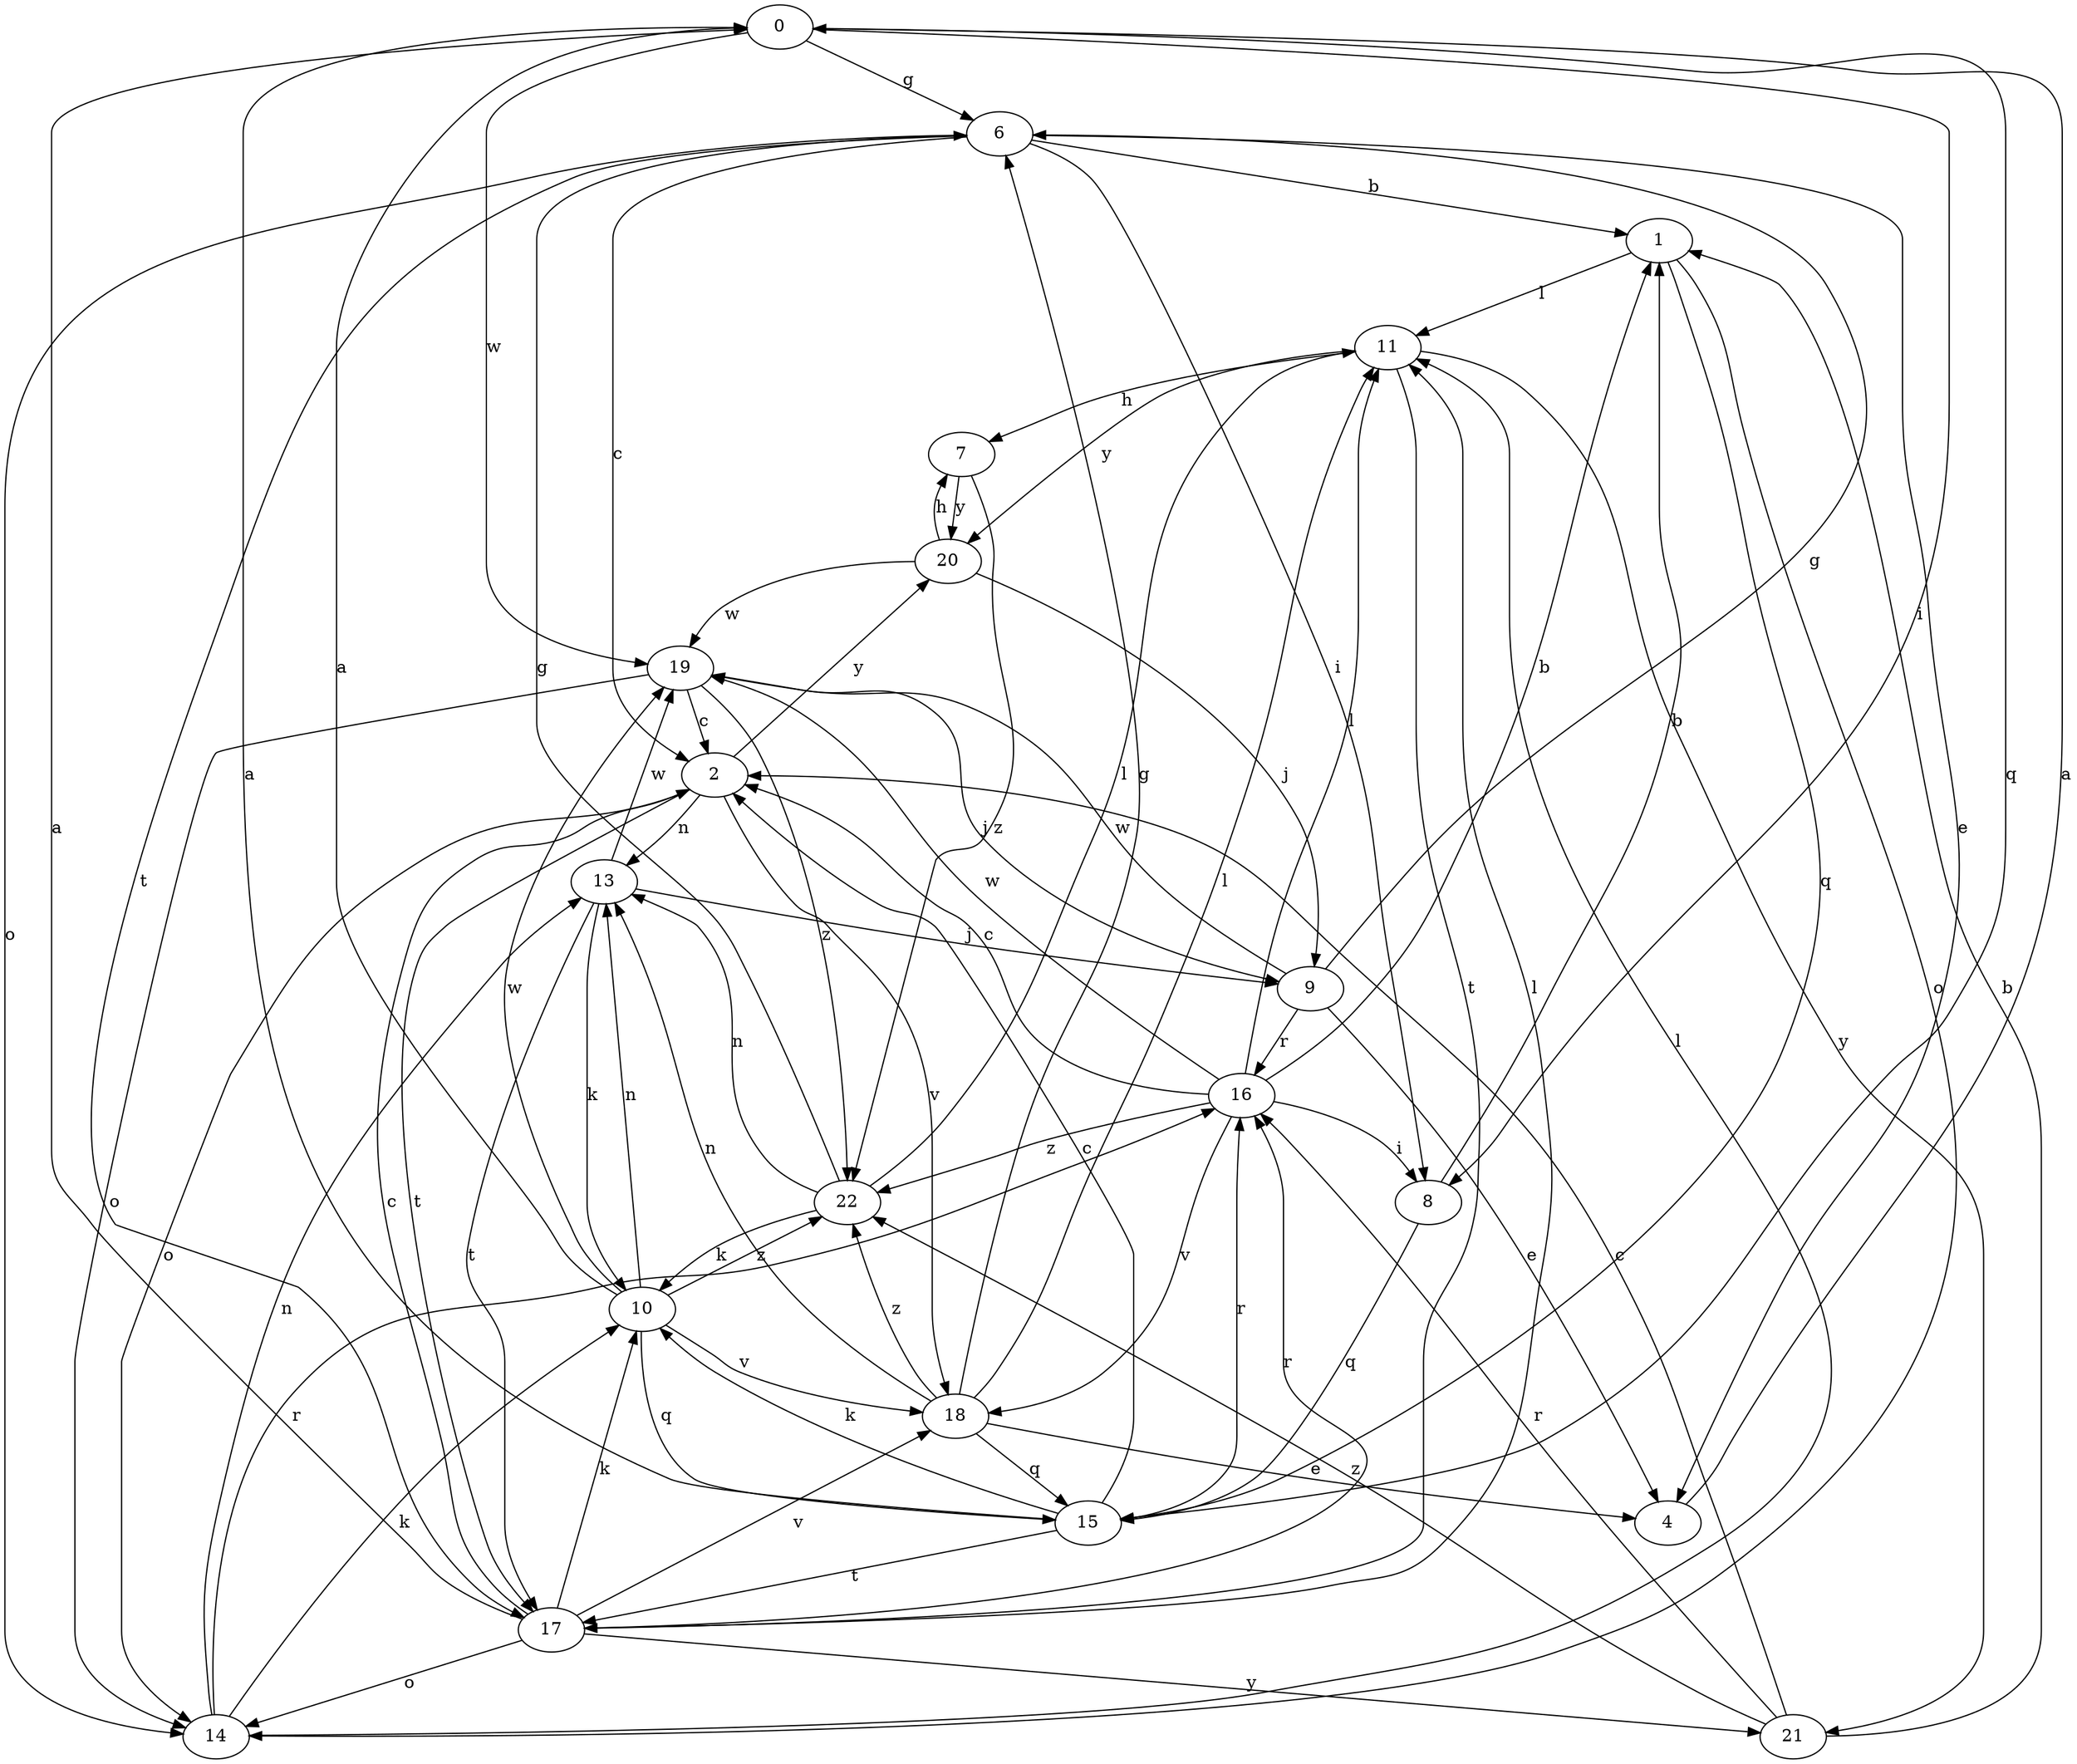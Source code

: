 strict digraph  {
0;
1;
2;
4;
6;
7;
8;
9;
10;
11;
13;
14;
15;
16;
17;
18;
19;
20;
21;
22;
0 -> 6  [label=g];
0 -> 8  [label=i];
0 -> 15  [label=q];
0 -> 19  [label=w];
1 -> 11  [label=l];
1 -> 14  [label=o];
1 -> 15  [label=q];
2 -> 13  [label=n];
2 -> 14  [label=o];
2 -> 17  [label=t];
2 -> 18  [label=v];
2 -> 20  [label=y];
4 -> 0  [label=a];
6 -> 1  [label=b];
6 -> 2  [label=c];
6 -> 4  [label=e];
6 -> 8  [label=i];
6 -> 14  [label=o];
6 -> 17  [label=t];
7 -> 20  [label=y];
7 -> 22  [label=z];
8 -> 1  [label=b];
8 -> 15  [label=q];
9 -> 4  [label=e];
9 -> 6  [label=g];
9 -> 16  [label=r];
9 -> 19  [label=w];
10 -> 0  [label=a];
10 -> 13  [label=n];
10 -> 15  [label=q];
10 -> 18  [label=v];
10 -> 19  [label=w];
10 -> 22  [label=z];
11 -> 7  [label=h];
11 -> 17  [label=t];
11 -> 20  [label=y];
11 -> 21  [label=y];
13 -> 9  [label=j];
13 -> 10  [label=k];
13 -> 17  [label=t];
13 -> 19  [label=w];
14 -> 10  [label=k];
14 -> 11  [label=l];
14 -> 13  [label=n];
14 -> 16  [label=r];
15 -> 0  [label=a];
15 -> 2  [label=c];
15 -> 10  [label=k];
15 -> 16  [label=r];
15 -> 17  [label=t];
16 -> 1  [label=b];
16 -> 2  [label=c];
16 -> 8  [label=i];
16 -> 11  [label=l];
16 -> 18  [label=v];
16 -> 19  [label=w];
16 -> 22  [label=z];
17 -> 0  [label=a];
17 -> 2  [label=c];
17 -> 10  [label=k];
17 -> 11  [label=l];
17 -> 14  [label=o];
17 -> 16  [label=r];
17 -> 18  [label=v];
17 -> 21  [label=y];
18 -> 4  [label=e];
18 -> 6  [label=g];
18 -> 11  [label=l];
18 -> 13  [label=n];
18 -> 15  [label=q];
18 -> 22  [label=z];
19 -> 2  [label=c];
19 -> 9  [label=j];
19 -> 14  [label=o];
19 -> 22  [label=z];
20 -> 7  [label=h];
20 -> 9  [label=j];
20 -> 19  [label=w];
21 -> 1  [label=b];
21 -> 2  [label=c];
21 -> 16  [label=r];
21 -> 22  [label=z];
22 -> 6  [label=g];
22 -> 10  [label=k];
22 -> 11  [label=l];
22 -> 13  [label=n];
}
